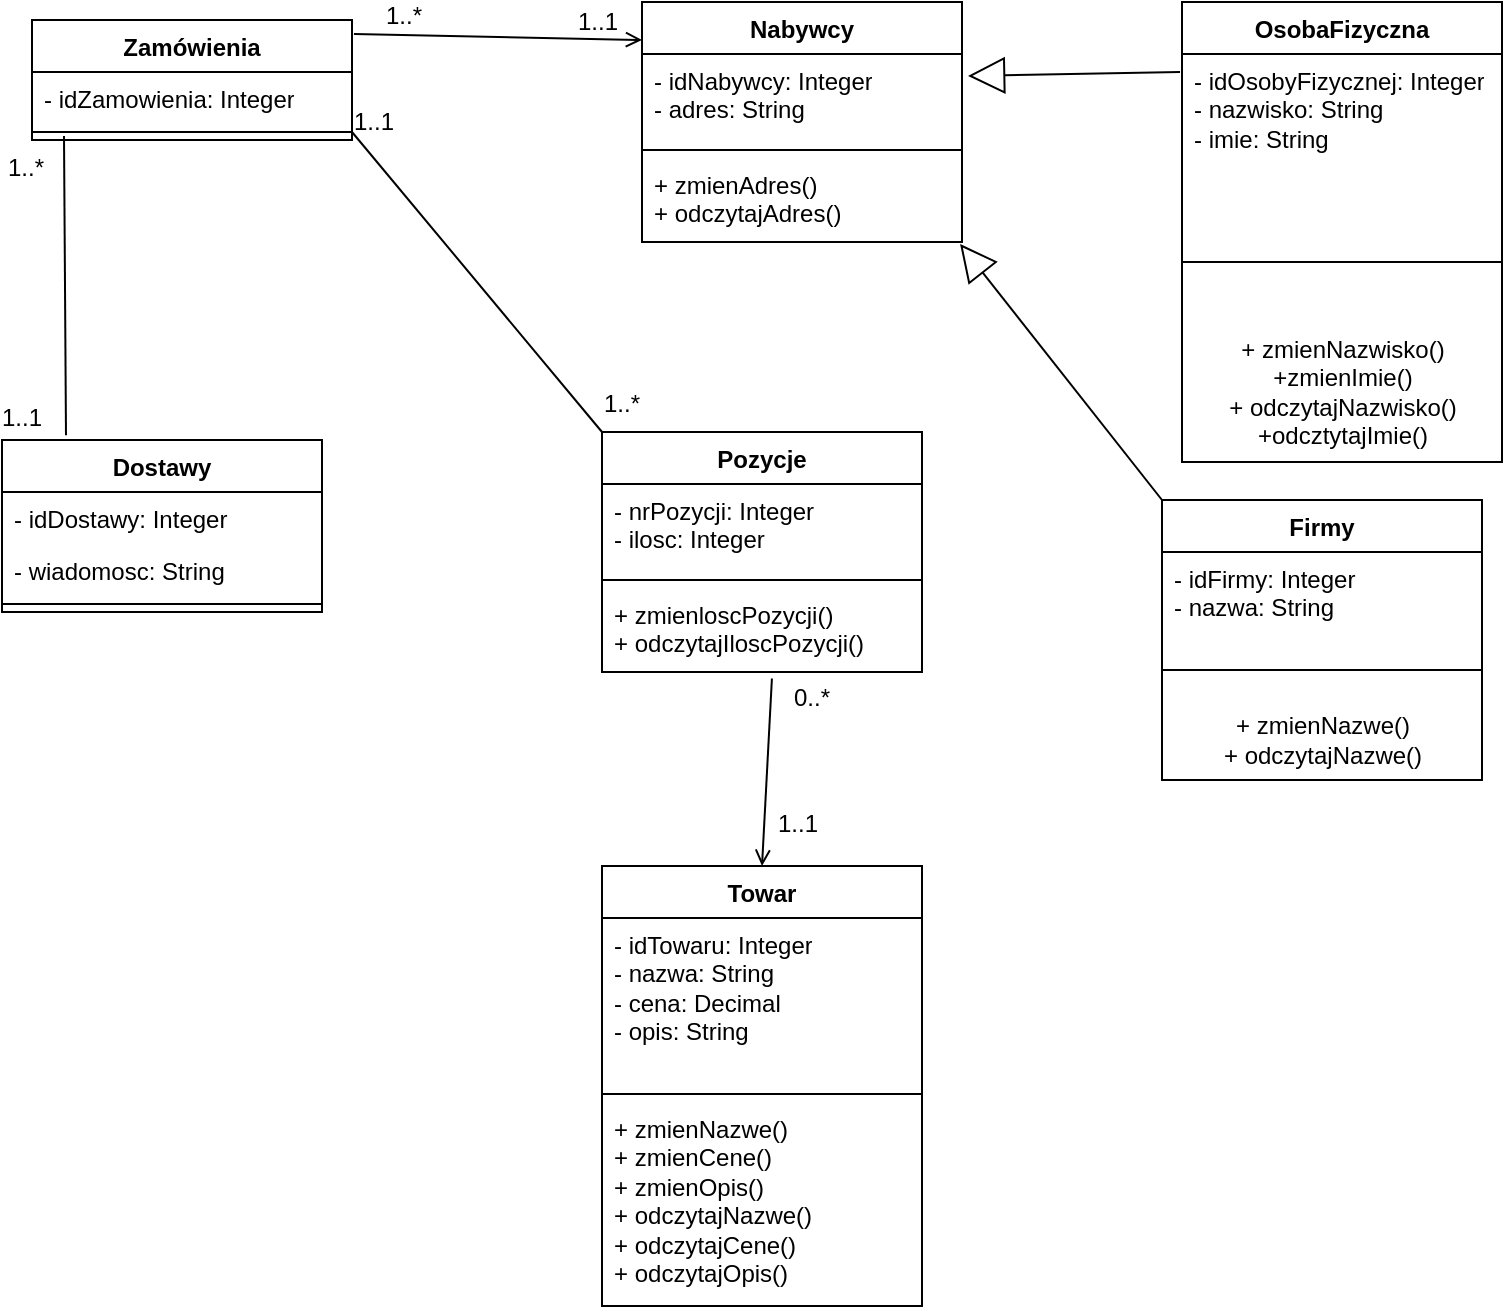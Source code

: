 <mxfile version="24.5.1" type="device">
  <diagram name="Strona-1" id="AAfU9PTdqU3OT57lOY5Y">
    <mxGraphModel dx="867" dy="476" grid="1" gridSize="10" guides="1" tooltips="1" connect="1" arrows="1" fold="1" page="1" pageScale="1" pageWidth="827" pageHeight="1169" math="0" shadow="0">
      <root>
        <mxCell id="0" />
        <mxCell id="1" parent="0" />
        <mxCell id="lPn5sFPRTpgDtUURN3yU-32" value="Zamówienia" style="swimlane;fontStyle=1;align=center;verticalAlign=top;childLayout=stackLayout;horizontal=1;startSize=26;horizontalStack=0;resizeParent=1;resizeParentMax=0;resizeLast=0;collapsible=1;marginBottom=0;whiteSpace=wrap;html=1;" parent="1" vertex="1">
          <mxGeometry x="92" y="39" width="160" height="60" as="geometry" />
        </mxCell>
        <mxCell id="lPn5sFPRTpgDtUURN3yU-33" value="- idZamowienia: Integer" style="text;strokeColor=none;fillColor=none;align=left;verticalAlign=top;spacingLeft=4;spacingRight=4;overflow=hidden;rotatable=0;points=[[0,0.5],[1,0.5]];portConstraint=eastwest;whiteSpace=wrap;html=1;" parent="lPn5sFPRTpgDtUURN3yU-32" vertex="1">
          <mxGeometry y="26" width="160" height="26" as="geometry" />
        </mxCell>
        <mxCell id="lPn5sFPRTpgDtUURN3yU-34" value="" style="line;strokeWidth=1;fillColor=none;align=left;verticalAlign=middle;spacingTop=-1;spacingLeft=3;spacingRight=3;rotatable=0;labelPosition=right;points=[];portConstraint=eastwest;strokeColor=inherit;" parent="lPn5sFPRTpgDtUURN3yU-32" vertex="1">
          <mxGeometry y="52" width="160" height="8" as="geometry" />
        </mxCell>
        <mxCell id="lPn5sFPRTpgDtUURN3yU-35" value="Nabywcy" style="swimlane;fontStyle=1;align=center;verticalAlign=top;childLayout=stackLayout;horizontal=1;startSize=26;horizontalStack=0;resizeParent=1;resizeParentMax=0;resizeLast=0;collapsible=1;marginBottom=0;whiteSpace=wrap;html=1;" parent="1" vertex="1">
          <mxGeometry x="397" y="30" width="160" height="120" as="geometry" />
        </mxCell>
        <mxCell id="lPn5sFPRTpgDtUURN3yU-36" value="- idNabywcy: Integer&lt;div&gt;- adres: String&lt;/div&gt;" style="text;strokeColor=none;fillColor=none;align=left;verticalAlign=top;spacingLeft=4;spacingRight=4;overflow=hidden;rotatable=0;points=[[0,0.5],[1,0.5]];portConstraint=eastwest;whiteSpace=wrap;html=1;" parent="lPn5sFPRTpgDtUURN3yU-35" vertex="1">
          <mxGeometry y="26" width="160" height="44" as="geometry" />
        </mxCell>
        <mxCell id="lPn5sFPRTpgDtUURN3yU-37" value="" style="line;strokeWidth=1;fillColor=none;align=left;verticalAlign=middle;spacingTop=-1;spacingLeft=3;spacingRight=3;rotatable=0;labelPosition=right;points=[];portConstraint=eastwest;strokeColor=inherit;" parent="lPn5sFPRTpgDtUURN3yU-35" vertex="1">
          <mxGeometry y="70" width="160" height="8" as="geometry" />
        </mxCell>
        <mxCell id="lPn5sFPRTpgDtUURN3yU-38" value="+ zmienAdres()&lt;div&gt;+ odczytajAdres()&lt;/div&gt;" style="text;strokeColor=none;fillColor=none;align=left;verticalAlign=top;spacingLeft=4;spacingRight=4;overflow=hidden;rotatable=0;points=[[0,0.5],[1,0.5]];portConstraint=eastwest;whiteSpace=wrap;html=1;" parent="lPn5sFPRTpgDtUURN3yU-35" vertex="1">
          <mxGeometry y="78" width="160" height="42" as="geometry" />
        </mxCell>
        <mxCell id="lPn5sFPRTpgDtUURN3yU-39" value="OsobaFizyczna" style="swimlane;fontStyle=1;align=center;verticalAlign=top;childLayout=stackLayout;horizontal=1;startSize=26;horizontalStack=0;resizeParent=1;resizeParentMax=0;resizeLast=0;collapsible=1;marginBottom=0;whiteSpace=wrap;html=1;" parent="1" vertex="1">
          <mxGeometry x="667" y="30" width="160" height="230" as="geometry" />
        </mxCell>
        <mxCell id="lPn5sFPRTpgDtUURN3yU-40" value="- idOsobyFizycznej: Integer&lt;div&gt;- nazwisko: String&lt;/div&gt;&lt;div&gt;- imie: String&lt;/div&gt;" style="text;strokeColor=none;fillColor=none;align=left;verticalAlign=top;spacingLeft=4;spacingRight=4;overflow=hidden;rotatable=0;points=[[0,0.5],[1,0.5]];portConstraint=eastwest;whiteSpace=wrap;html=1;" parent="lPn5sFPRTpgDtUURN3yU-39" vertex="1">
          <mxGeometry y="26" width="160" height="74" as="geometry" />
        </mxCell>
        <mxCell id="lPn5sFPRTpgDtUURN3yU-41" value="" style="line;strokeWidth=1;fillColor=none;align=left;verticalAlign=middle;spacingTop=-1;spacingLeft=3;spacingRight=3;rotatable=0;labelPosition=right;points=[];portConstraint=eastwest;strokeColor=inherit;" parent="lPn5sFPRTpgDtUURN3yU-39" vertex="1">
          <mxGeometry y="100" width="160" height="60" as="geometry" />
        </mxCell>
        <mxCell id="lPn5sFPRTpgDtUURN3yU-42" value="+ zmienNazwisko()&lt;div&gt;+zmienImie()&lt;/div&gt;&lt;div&gt;+ odczytajNazwisko()&lt;div&gt;+odcztytajImie()&lt;/div&gt;&lt;/div&gt;" style="text;html=1;align=center;verticalAlign=middle;resizable=0;points=[];autosize=1;strokeColor=none;fillColor=none;" parent="lPn5sFPRTpgDtUURN3yU-39" vertex="1">
          <mxGeometry y="160" width="160" height="70" as="geometry" />
        </mxCell>
        <mxCell id="lPn5sFPRTpgDtUURN3yU-43" value="Dostawy" style="swimlane;fontStyle=1;align=center;verticalAlign=top;childLayout=stackLayout;horizontal=1;startSize=26;horizontalStack=0;resizeParent=1;resizeParentMax=0;resizeLast=0;collapsible=1;marginBottom=0;whiteSpace=wrap;html=1;" parent="1" vertex="1">
          <mxGeometry x="77" y="249" width="160" height="86" as="geometry" />
        </mxCell>
        <mxCell id="lPn5sFPRTpgDtUURN3yU-44" value="- idDostawy: Integer" style="text;strokeColor=none;fillColor=none;align=left;verticalAlign=top;spacingLeft=4;spacingRight=4;overflow=hidden;rotatable=0;points=[[0,0.5],[1,0.5]];portConstraint=eastwest;whiteSpace=wrap;html=1;" parent="lPn5sFPRTpgDtUURN3yU-43" vertex="1">
          <mxGeometry y="26" width="160" height="26" as="geometry" />
        </mxCell>
        <mxCell id="lPn5sFPRTpgDtUURN3yU-45" value="- wiadomosc: String" style="text;strokeColor=none;fillColor=none;align=left;verticalAlign=top;spacingLeft=4;spacingRight=4;overflow=hidden;rotatable=0;points=[[0,0.5],[1,0.5]];portConstraint=eastwest;whiteSpace=wrap;html=1;" parent="lPn5sFPRTpgDtUURN3yU-43" vertex="1">
          <mxGeometry y="52" width="160" height="26" as="geometry" />
        </mxCell>
        <mxCell id="lPn5sFPRTpgDtUURN3yU-46" value="" style="line;strokeWidth=1;fillColor=none;align=left;verticalAlign=middle;spacingTop=-1;spacingLeft=3;spacingRight=3;rotatable=0;labelPosition=right;points=[];portConstraint=eastwest;strokeColor=inherit;" parent="lPn5sFPRTpgDtUURN3yU-43" vertex="1">
          <mxGeometry y="78" width="160" height="8" as="geometry" />
        </mxCell>
        <mxCell id="lPn5sFPRTpgDtUURN3yU-47" value="Firmy" style="swimlane;fontStyle=1;align=center;verticalAlign=top;childLayout=stackLayout;horizontal=1;startSize=26;horizontalStack=0;resizeParent=1;resizeParentMax=0;resizeLast=0;collapsible=1;marginBottom=0;whiteSpace=wrap;html=1;" parent="1" vertex="1">
          <mxGeometry x="657" y="279" width="160" height="140" as="geometry" />
        </mxCell>
        <mxCell id="lPn5sFPRTpgDtUURN3yU-48" value="- idFirmy: Integer&lt;div&gt;- nazwa: String&lt;/div&gt;" style="text;strokeColor=none;fillColor=none;align=left;verticalAlign=top;spacingLeft=4;spacingRight=4;overflow=hidden;rotatable=0;points=[[0,0.5],[1,0.5]];portConstraint=eastwest;whiteSpace=wrap;html=1;" parent="lPn5sFPRTpgDtUURN3yU-47" vertex="1">
          <mxGeometry y="26" width="160" height="44" as="geometry" />
        </mxCell>
        <mxCell id="lPn5sFPRTpgDtUURN3yU-49" value="" style="line;strokeWidth=1;fillColor=none;align=left;verticalAlign=middle;spacingTop=-1;spacingLeft=3;spacingRight=3;rotatable=0;labelPosition=right;points=[];portConstraint=eastwest;strokeColor=inherit;" parent="lPn5sFPRTpgDtUURN3yU-47" vertex="1">
          <mxGeometry y="70" width="160" height="30" as="geometry" />
        </mxCell>
        <mxCell id="lPn5sFPRTpgDtUURN3yU-50" value="+ zmienNazwe()&lt;div&gt;+ odczytajNazwe()&lt;/div&gt;" style="text;html=1;align=center;verticalAlign=middle;resizable=0;points=[];autosize=1;strokeColor=none;fillColor=none;" parent="lPn5sFPRTpgDtUURN3yU-47" vertex="1">
          <mxGeometry y="100" width="160" height="40" as="geometry" />
        </mxCell>
        <mxCell id="lPn5sFPRTpgDtUURN3yU-57" value="Pozycje" style="swimlane;fontStyle=1;align=center;verticalAlign=top;childLayout=stackLayout;horizontal=1;startSize=26;horizontalStack=0;resizeParent=1;resizeParentMax=0;resizeLast=0;collapsible=1;marginBottom=0;whiteSpace=wrap;html=1;" parent="1" vertex="1">
          <mxGeometry x="377" y="245" width="160" height="120" as="geometry" />
        </mxCell>
        <mxCell id="lPn5sFPRTpgDtUURN3yU-58" value="- nrPozycji: Integer&lt;div&gt;- ilosc: Integer&lt;/div&gt;&lt;div&gt;&lt;br&gt;&lt;/div&gt;" style="text;strokeColor=none;fillColor=none;align=left;verticalAlign=top;spacingLeft=4;spacingRight=4;overflow=hidden;rotatable=0;points=[[0,0.5],[1,0.5]];portConstraint=eastwest;whiteSpace=wrap;html=1;" parent="lPn5sFPRTpgDtUURN3yU-57" vertex="1">
          <mxGeometry y="26" width="160" height="44" as="geometry" />
        </mxCell>
        <mxCell id="lPn5sFPRTpgDtUURN3yU-59" value="" style="line;strokeWidth=1;fillColor=none;align=left;verticalAlign=middle;spacingTop=-1;spacingLeft=3;spacingRight=3;rotatable=0;labelPosition=right;points=[];portConstraint=eastwest;strokeColor=inherit;" parent="lPn5sFPRTpgDtUURN3yU-57" vertex="1">
          <mxGeometry y="70" width="160" height="8" as="geometry" />
        </mxCell>
        <mxCell id="lPn5sFPRTpgDtUURN3yU-60" value="+ zmienloscPozycji()&lt;div&gt;+ odczytajIloscPozycji()&lt;/div&gt;" style="text;strokeColor=none;fillColor=none;align=left;verticalAlign=top;spacingLeft=4;spacingRight=4;overflow=hidden;rotatable=0;points=[[0,0.5],[1,0.5]];portConstraint=eastwest;whiteSpace=wrap;html=1;" parent="lPn5sFPRTpgDtUURN3yU-57" vertex="1">
          <mxGeometry y="78" width="160" height="42" as="geometry" />
        </mxCell>
        <mxCell id="lPn5sFPRTpgDtUURN3yU-61" value="Towar" style="swimlane;fontStyle=1;align=center;verticalAlign=top;childLayout=stackLayout;horizontal=1;startSize=26;horizontalStack=0;resizeParent=1;resizeParentMax=0;resizeLast=0;collapsible=1;marginBottom=0;whiteSpace=wrap;html=1;" parent="1" vertex="1">
          <mxGeometry x="377" y="462" width="160" height="220" as="geometry" />
        </mxCell>
        <mxCell id="lPn5sFPRTpgDtUURN3yU-62" value="- idTowaru: Integer&lt;div&gt;- nazwa: String&lt;/div&gt;&lt;div&gt;- cena: Decimal&lt;/div&gt;&lt;div&gt;- opis: String&lt;/div&gt;&lt;div&gt;&lt;br&gt;&lt;/div&gt;" style="text;strokeColor=none;fillColor=none;align=left;verticalAlign=top;spacingLeft=4;spacingRight=4;overflow=hidden;rotatable=0;points=[[0,0.5],[1,0.5]];portConstraint=eastwest;whiteSpace=wrap;html=1;" parent="lPn5sFPRTpgDtUURN3yU-61" vertex="1">
          <mxGeometry y="26" width="160" height="84" as="geometry" />
        </mxCell>
        <mxCell id="lPn5sFPRTpgDtUURN3yU-63" value="" style="line;strokeWidth=1;fillColor=none;align=left;verticalAlign=middle;spacingTop=-1;spacingLeft=3;spacingRight=3;rotatable=0;labelPosition=right;points=[];portConstraint=eastwest;strokeColor=inherit;" parent="lPn5sFPRTpgDtUURN3yU-61" vertex="1">
          <mxGeometry y="110" width="160" height="8" as="geometry" />
        </mxCell>
        <mxCell id="lPn5sFPRTpgDtUURN3yU-64" value="+ zmienNazwe()&lt;div&gt;+ zmienCene()&lt;/div&gt;&lt;div&gt;+ zmienOpis()&lt;/div&gt;&lt;div&gt;+ odczytajNazwe()&lt;/div&gt;&lt;div&gt;+ odczytajCene()&lt;/div&gt;&lt;div&gt;+ odczytajOpis()&lt;/div&gt;" style="text;strokeColor=none;fillColor=none;align=left;verticalAlign=top;spacingLeft=4;spacingRight=4;overflow=hidden;rotatable=0;points=[[0,0.5],[1,0.5]];portConstraint=eastwest;whiteSpace=wrap;html=1;" parent="lPn5sFPRTpgDtUURN3yU-61" vertex="1">
          <mxGeometry y="118" width="160" height="102" as="geometry" />
        </mxCell>
        <mxCell id="lPn5sFPRTpgDtUURN3yU-65" value="" style="endArrow=open;html=1;rounded=0;exitX=1.006;exitY=0.116;exitDx=0;exitDy=0;exitPerimeter=0;" parent="1" source="lPn5sFPRTpgDtUURN3yU-32" edge="1">
          <mxGeometry relative="1" as="geometry">
            <mxPoint x="267" y="49" as="sourcePoint" />
            <mxPoint x="397" y="49" as="targetPoint" />
          </mxGeometry>
        </mxCell>
        <mxCell id="lPn5sFPRTpgDtUURN3yU-66" value="1..*" style="resizable=0;html=1;whiteSpace=wrap;align=left;verticalAlign=bottom;" parent="lPn5sFPRTpgDtUURN3yU-65" connectable="0" vertex="1">
          <mxGeometry x="-1" relative="1" as="geometry">
            <mxPoint x="14" as="offset" />
          </mxGeometry>
        </mxCell>
        <mxCell id="lPn5sFPRTpgDtUURN3yU-67" value="1..1" style="resizable=0;html=1;whiteSpace=wrap;align=right;verticalAlign=bottom;" parent="lPn5sFPRTpgDtUURN3yU-65" connectable="0" vertex="1">
          <mxGeometry x="1" relative="1" as="geometry">
            <mxPoint x="-10" as="offset" />
          </mxGeometry>
        </mxCell>
        <mxCell id="lPn5sFPRTpgDtUURN3yU-68" value="" style="endArrow=none;html=1;rounded=0;exitX=0.1;exitY=0.75;exitDx=0;exitDy=0;exitPerimeter=0;entryX=0.2;entryY=-0.027;entryDx=0;entryDy=0;entryPerimeter=0;" parent="1" source="lPn5sFPRTpgDtUURN3yU-34" target="lPn5sFPRTpgDtUURN3yU-43" edge="1">
          <mxGeometry relative="1" as="geometry">
            <mxPoint x="107.04" y="125" as="sourcePoint" />
            <mxPoint x="244" y="169" as="targetPoint" />
          </mxGeometry>
        </mxCell>
        <mxCell id="lPn5sFPRTpgDtUURN3yU-69" value="1..*" style="resizable=0;html=1;whiteSpace=wrap;align=left;verticalAlign=bottom;" parent="lPn5sFPRTpgDtUURN3yU-68" connectable="0" vertex="1">
          <mxGeometry x="-1" relative="1" as="geometry">
            <mxPoint x="-30" y="24" as="offset" />
          </mxGeometry>
        </mxCell>
        <mxCell id="lPn5sFPRTpgDtUURN3yU-70" value="1..1" style="resizable=0;html=1;whiteSpace=wrap;align=right;verticalAlign=bottom;" parent="lPn5sFPRTpgDtUURN3yU-68" connectable="0" vertex="1">
          <mxGeometry x="1" relative="1" as="geometry">
            <mxPoint x="-10" as="offset" />
          </mxGeometry>
        </mxCell>
        <mxCell id="lPn5sFPRTpgDtUURN3yU-77" value="" style="endArrow=open;html=1;rounded=0;exitX=0.531;exitY=1.077;exitDx=0;exitDy=0;entryX=0.5;entryY=0;entryDx=0;entryDy=0;exitPerimeter=0;" parent="1" source="lPn5sFPRTpgDtUURN3yU-60" target="lPn5sFPRTpgDtUURN3yU-61" edge="1">
          <mxGeometry relative="1" as="geometry">
            <mxPoint x="471" y="361" as="sourcePoint" />
            <mxPoint x="618" y="490" as="targetPoint" />
          </mxGeometry>
        </mxCell>
        <mxCell id="lPn5sFPRTpgDtUURN3yU-78" value="0..*" style="resizable=0;html=1;whiteSpace=wrap;align=left;verticalAlign=bottom;" parent="lPn5sFPRTpgDtUURN3yU-77" connectable="0" vertex="1">
          <mxGeometry x="-1" relative="1" as="geometry">
            <mxPoint x="9" y="18" as="offset" />
          </mxGeometry>
        </mxCell>
        <mxCell id="lPn5sFPRTpgDtUURN3yU-79" value="1..1" style="resizable=0;html=1;whiteSpace=wrap;align=right;verticalAlign=bottom;" parent="lPn5sFPRTpgDtUURN3yU-77" connectable="0" vertex="1">
          <mxGeometry x="1" relative="1" as="geometry">
            <mxPoint x="30" y="-13" as="offset" />
          </mxGeometry>
        </mxCell>
        <mxCell id="lPn5sFPRTpgDtUURN3yU-82" value="" style="endArrow=block;endSize=16;endFill=0;html=1;rounded=0;exitX=0;exitY=0;exitDx=0;exitDy=0;entryX=0.994;entryY=1.024;entryDx=0;entryDy=0;entryPerimeter=0;" parent="1" source="lPn5sFPRTpgDtUURN3yU-47" target="lPn5sFPRTpgDtUURN3yU-38" edge="1">
          <mxGeometry width="160" relative="1" as="geometry">
            <mxPoint x="330" y="400" as="sourcePoint" />
            <mxPoint x="490" y="400" as="targetPoint" />
          </mxGeometry>
        </mxCell>
        <mxCell id="lPn5sFPRTpgDtUURN3yU-83" value="" style="endArrow=block;endSize=16;endFill=0;html=1;rounded=0;exitX=-0.006;exitY=0.122;exitDx=0;exitDy=0;entryX=1.019;entryY=0.25;entryDx=0;entryDy=0;entryPerimeter=0;exitPerimeter=0;" parent="1" source="lPn5sFPRTpgDtUURN3yU-40" target="lPn5sFPRTpgDtUURN3yU-36" edge="1">
          <mxGeometry width="160" relative="1" as="geometry">
            <mxPoint x="667" y="289" as="sourcePoint" />
            <mxPoint x="566" y="161" as="targetPoint" />
          </mxGeometry>
        </mxCell>
        <mxCell id="lPn5sFPRTpgDtUURN3yU-84" value="" style="endArrow=none;endFill=0;endSize=24;html=1;rounded=0;exitX=0;exitY=0;exitDx=0;exitDy=0;" parent="1" source="lPn5sFPRTpgDtUURN3yU-57" edge="1">
          <mxGeometry width="160" relative="1" as="geometry">
            <mxPoint x="300" y="400" as="sourcePoint" />
            <mxPoint x="252" y="95" as="targetPoint" />
          </mxGeometry>
        </mxCell>
        <mxCell id="lPn5sFPRTpgDtUURN3yU-85" value="1..*" style="resizable=0;html=1;whiteSpace=wrap;align=right;verticalAlign=bottom;" parent="1" connectable="0" vertex="1">
          <mxGeometry x="397.002" y="239.997" as="geometry" />
        </mxCell>
        <mxCell id="gE_la2HYPPyt4ISWnL82-1" value="1..1" style="resizable=0;html=1;whiteSpace=wrap;align=right;verticalAlign=bottom;" connectable="0" vertex="1" parent="1">
          <mxGeometry x="260.002" y="98.997" as="geometry">
            <mxPoint x="14" as="offset" />
          </mxGeometry>
        </mxCell>
      </root>
    </mxGraphModel>
  </diagram>
</mxfile>
